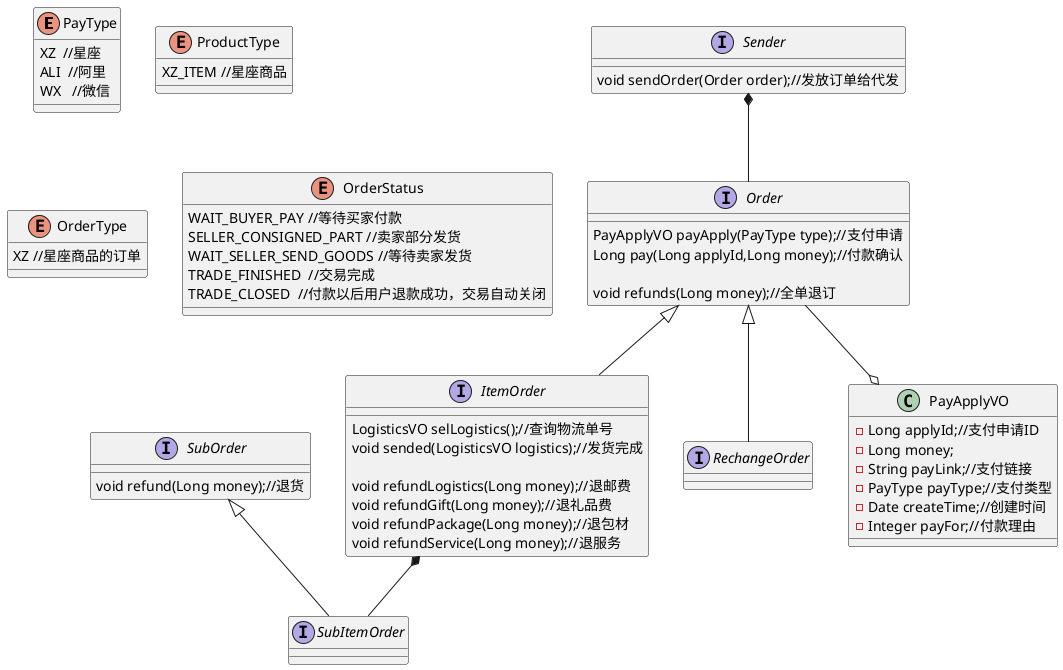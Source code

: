 @startuml
enum PayType{
XZ  //星座
ALI  //阿里
WX   //微信
}

interface Order{
PayApplyVO payApply(PayType type);//支付申请
Long pay(Long applyId,Long money);//付款确认

void refunds(Long money);//全单退订

}

interface ItemOrder{
LogisticsVO selLogistics();//查询物流单号
void sended(LogisticsVO logistics);//发货完成

void refundLogistics(Long money);//退邮费
void refundGift(Long money);//退礼品费
void refundPackage(Long money);//退包材
void refundService(Long money);//退服务
}

interface RechangeOrder{

}

interface SubOrder{
void refund(Long money);//退货
}

interface SubItemOrder{

}

interface Sender{
void sendOrder(Order order);//发放订单给代发
}

enum ProductType{
XZ_ITEM //星座商品

}

enum OrderType{
XZ //星座商品的订单

}

enum OrderStatus{
WAIT_BUYER_PAY //等待买家付款
SELLER_CONSIGNED_PART //卖家部分发货
WAIT_SELLER_SEND_GOODS //等待卖家发货
TRADE_FINISHED  //交易完成
TRADE_CLOSED  //付款以后用户退款成功，交易自动关闭

}



class PayApplyVO{
-Long applyId;//支付申请ID
-Long money;
-String payLink;//支付链接
-PayType payType;//支付类型
-Date createTime;//创建时间
-Integer payFor;//付款理由
}

SubOrder <|-- SubItemOrder
Order <|-- ItemOrder
Order <|-- RechangeOrder
ItemOrder *-- SubItemOrder
Sender *-- Order

Order --o PayApplyVO


@enduml